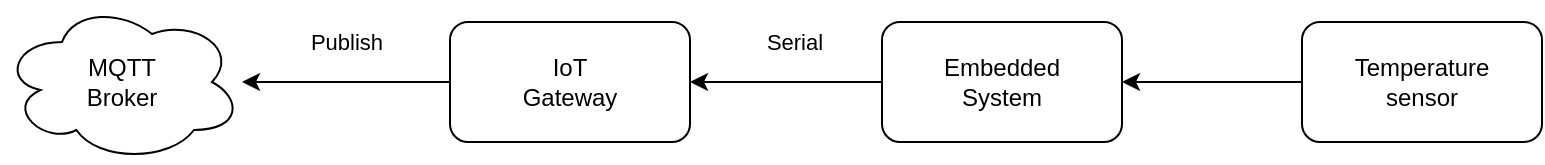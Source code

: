 <mxfile version="20.0.4" type="device"><diagram id="uZuc6mhRkhoGyTic7oI2" name="Page-1"><mxGraphModel dx="1426" dy="1849" grid="1" gridSize="10" guides="1" tooltips="1" connect="1" arrows="1" fold="1" page="1" pageScale="1" pageWidth="827" pageHeight="1169" math="0" shadow="0"><root><mxCell id="0"/><mxCell id="1" parent="0"/><mxCell id="ycMsPvRuH9e3HjVafGDS-1" value="MQTT&lt;br&gt;Broker" style="ellipse;shape=cloud;whiteSpace=wrap;html=1;" vertex="1" parent="1"><mxGeometry x="190" y="340" width="120" height="80" as="geometry"/></mxCell><mxCell id="ycMsPvRuH9e3HjVafGDS-7" value="Publish" style="edgeStyle=orthogonalEdgeStyle;rounded=0;orthogonalLoop=1;jettySize=auto;html=1;" edge="1" parent="1" source="ycMsPvRuH9e3HjVafGDS-2" target="ycMsPvRuH9e3HjVafGDS-1"><mxGeometry y="-20" relative="1" as="geometry"><Array as="points"><mxPoint x="330" y="380"/><mxPoint x="330" y="380"/></Array><mxPoint as="offset"/></mxGeometry></mxCell><mxCell id="ycMsPvRuH9e3HjVafGDS-2" value="IoT&lt;br&gt;Gateway" style="rounded=1;whiteSpace=wrap;html=1;" vertex="1" parent="1"><mxGeometry x="414" y="350" width="120" height="60" as="geometry"/></mxCell><mxCell id="ycMsPvRuH9e3HjVafGDS-11" value="Serial" style="edgeStyle=orthogonalEdgeStyle;rounded=0;orthogonalLoop=1;jettySize=auto;html=1;" edge="1" parent="1" source="ycMsPvRuH9e3HjVafGDS-8" target="ycMsPvRuH9e3HjVafGDS-2"><mxGeometry x="-0.07" y="-20" relative="1" as="geometry"><mxPoint as="offset"/></mxGeometry></mxCell><mxCell id="ycMsPvRuH9e3HjVafGDS-8" value="Embedded&lt;br&gt;System" style="rounded=1;whiteSpace=wrap;html=1;" vertex="1" parent="1"><mxGeometry x="630" y="350" width="120" height="60" as="geometry"/></mxCell><mxCell id="ycMsPvRuH9e3HjVafGDS-10" style="edgeStyle=orthogonalEdgeStyle;rounded=0;orthogonalLoop=1;jettySize=auto;html=1;" edge="1" parent="1" source="ycMsPvRuH9e3HjVafGDS-9" target="ycMsPvRuH9e3HjVafGDS-8"><mxGeometry relative="1" as="geometry"/></mxCell><mxCell id="ycMsPvRuH9e3HjVafGDS-9" value="Temperature&lt;br&gt;sensor" style="rounded=1;whiteSpace=wrap;html=1;" vertex="1" parent="1"><mxGeometry x="840" y="350" width="120" height="60" as="geometry"/></mxCell></root></mxGraphModel></diagram></mxfile>